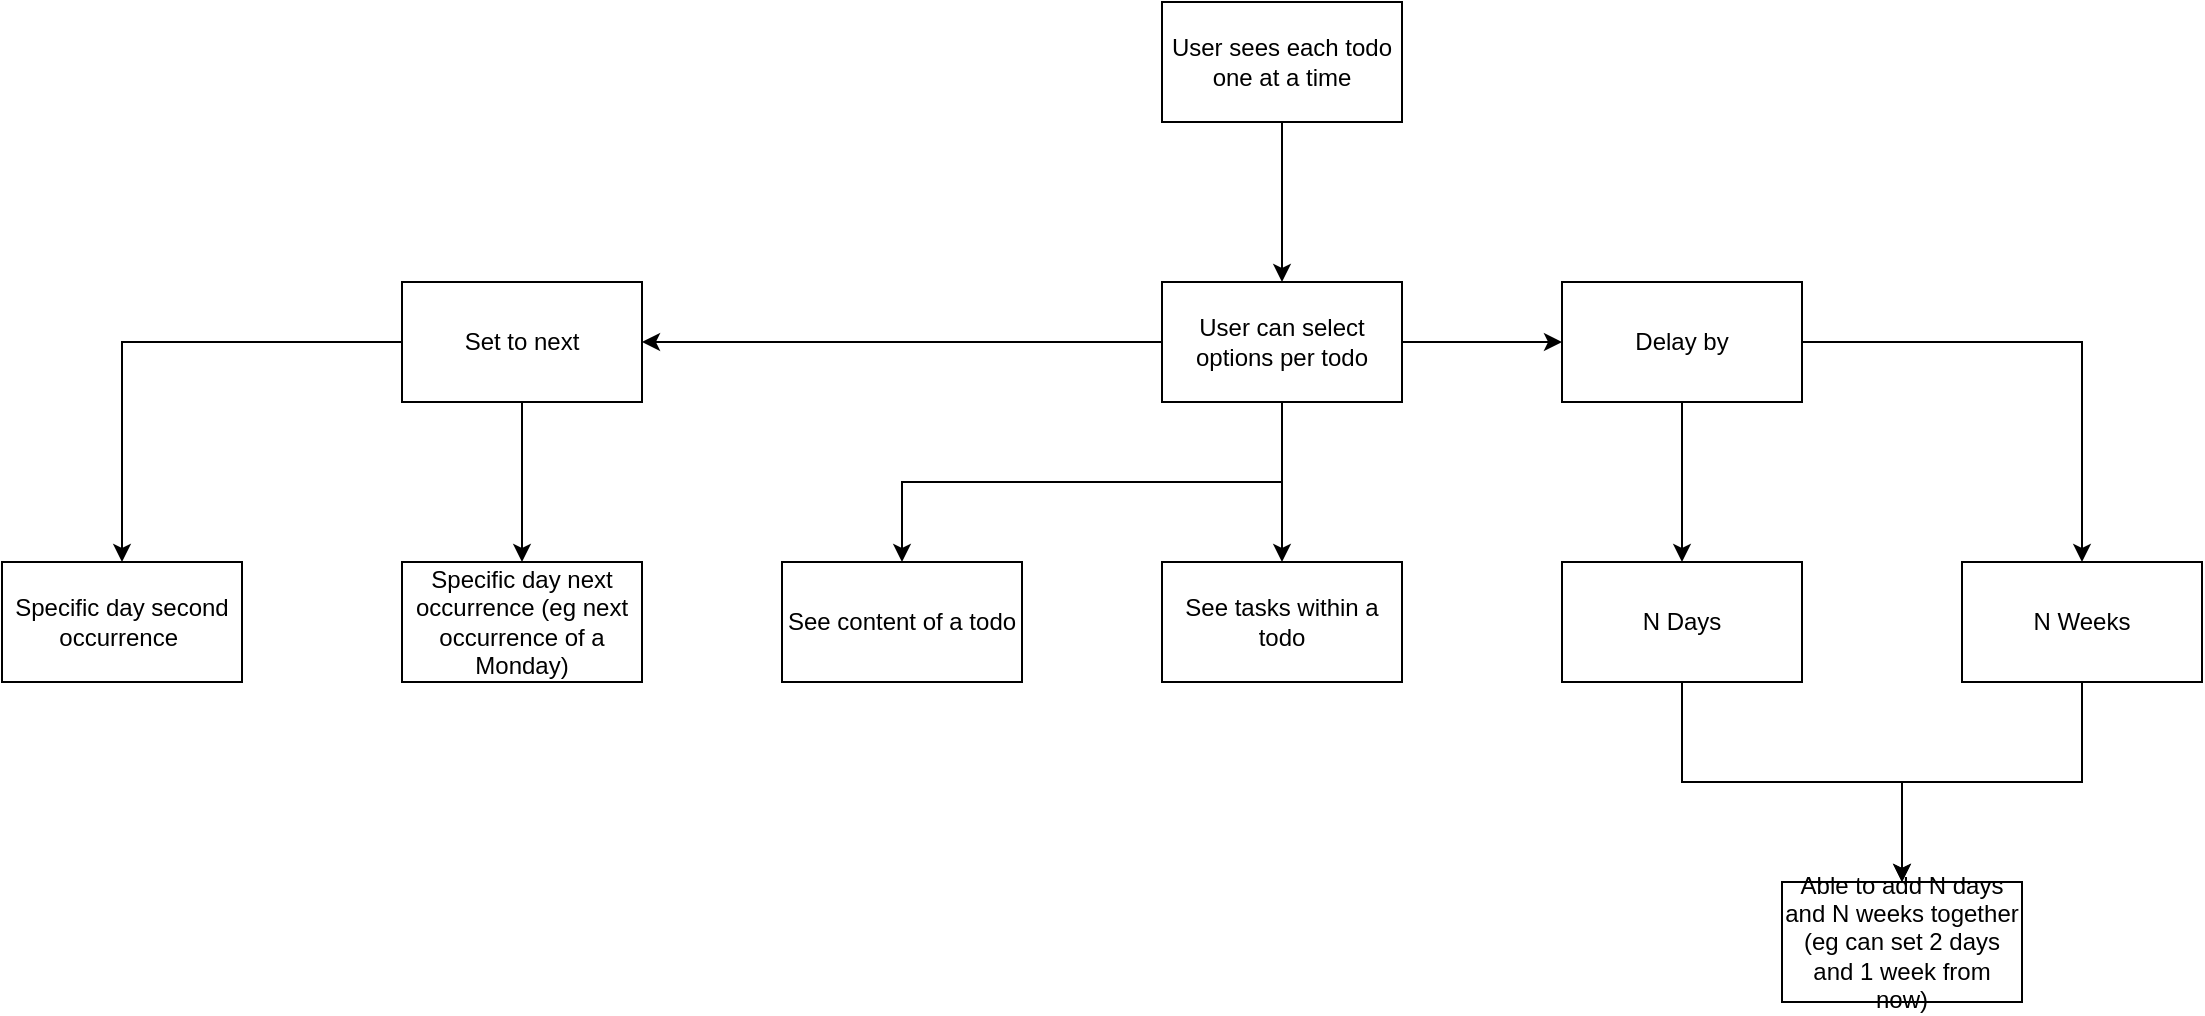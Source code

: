 <mxfile version="26.0.10">
  <diagram name="Page-1" id="eKCdzjvdQ7Ud1mfSza7K">
    <mxGraphModel dx="1918" dy="612" grid="1" gridSize="10" guides="1" tooltips="1" connect="1" arrows="1" fold="1" page="1" pageScale="1" pageWidth="827" pageHeight="1169" math="0" shadow="0">
      <root>
        <mxCell id="0" />
        <mxCell id="1" parent="0" />
        <mxCell id="NF_41HJeEkNuia-e9aAF-3" value="" style="edgeStyle=orthogonalEdgeStyle;rounded=0;orthogonalLoop=1;jettySize=auto;html=1;" edge="1" parent="1" source="NF_41HJeEkNuia-e9aAF-1" target="NF_41HJeEkNuia-e9aAF-2">
          <mxGeometry relative="1" as="geometry" />
        </mxCell>
        <mxCell id="NF_41HJeEkNuia-e9aAF-1" value="User sees each todo one at a time" style="whiteSpace=wrap;html=1;" vertex="1" parent="1">
          <mxGeometry x="150" y="160" width="120" height="60" as="geometry" />
        </mxCell>
        <mxCell id="NF_41HJeEkNuia-e9aAF-5" value="" style="edgeStyle=orthogonalEdgeStyle;rounded=0;orthogonalLoop=1;jettySize=auto;html=1;" edge="1" parent="1" source="NF_41HJeEkNuia-e9aAF-2" target="NF_41HJeEkNuia-e9aAF-4">
          <mxGeometry relative="1" as="geometry" />
        </mxCell>
        <mxCell id="NF_41HJeEkNuia-e9aAF-11" value="" style="edgeStyle=orthogonalEdgeStyle;rounded=0;orthogonalLoop=1;jettySize=auto;html=1;" edge="1" parent="1" source="NF_41HJeEkNuia-e9aAF-2" target="NF_41HJeEkNuia-e9aAF-10">
          <mxGeometry relative="1" as="geometry" />
        </mxCell>
        <mxCell id="NF_41HJeEkNuia-e9aAF-22" value="" style="edgeStyle=orthogonalEdgeStyle;rounded=0;orthogonalLoop=1;jettySize=auto;html=1;" edge="1" parent="1" source="NF_41HJeEkNuia-e9aAF-2" target="NF_41HJeEkNuia-e9aAF-21">
          <mxGeometry relative="1" as="geometry" />
        </mxCell>
        <mxCell id="NF_41HJeEkNuia-e9aAF-25" style="edgeStyle=orthogonalEdgeStyle;rounded=0;orthogonalLoop=1;jettySize=auto;html=1;entryX=0.5;entryY=0;entryDx=0;entryDy=0;" edge="1" parent="1" source="NF_41HJeEkNuia-e9aAF-2" target="NF_41HJeEkNuia-e9aAF-23">
          <mxGeometry relative="1" as="geometry">
            <Array as="points">
              <mxPoint x="210" y="400" />
              <mxPoint x="20" y="400" />
            </Array>
          </mxGeometry>
        </mxCell>
        <mxCell id="NF_41HJeEkNuia-e9aAF-2" value="User can select options per todo" style="whiteSpace=wrap;html=1;" vertex="1" parent="1">
          <mxGeometry x="150" y="300" width="120" height="60" as="geometry" />
        </mxCell>
        <mxCell id="NF_41HJeEkNuia-e9aAF-7" value="" style="edgeStyle=orthogonalEdgeStyle;rounded=0;orthogonalLoop=1;jettySize=auto;html=1;" edge="1" parent="1" source="NF_41HJeEkNuia-e9aAF-4" target="NF_41HJeEkNuia-e9aAF-6">
          <mxGeometry relative="1" as="geometry" />
        </mxCell>
        <mxCell id="NF_41HJeEkNuia-e9aAF-9" value="" style="edgeStyle=orthogonalEdgeStyle;rounded=0;orthogonalLoop=1;jettySize=auto;html=1;" edge="1" parent="1" source="NF_41HJeEkNuia-e9aAF-4" target="NF_41HJeEkNuia-e9aAF-8">
          <mxGeometry relative="1" as="geometry" />
        </mxCell>
        <mxCell id="NF_41HJeEkNuia-e9aAF-4" value="Delay by" style="whiteSpace=wrap;html=1;" vertex="1" parent="1">
          <mxGeometry x="350" y="300" width="120" height="60" as="geometry" />
        </mxCell>
        <mxCell id="NF_41HJeEkNuia-e9aAF-17" value="" style="edgeStyle=orthogonalEdgeStyle;rounded=0;orthogonalLoop=1;jettySize=auto;html=1;" edge="1" parent="1" source="NF_41HJeEkNuia-e9aAF-6" target="NF_41HJeEkNuia-e9aAF-16">
          <mxGeometry relative="1" as="geometry" />
        </mxCell>
        <mxCell id="NF_41HJeEkNuia-e9aAF-6" value="N Days" style="whiteSpace=wrap;html=1;" vertex="1" parent="1">
          <mxGeometry x="350" y="440" width="120" height="60" as="geometry" />
        </mxCell>
        <mxCell id="NF_41HJeEkNuia-e9aAF-18" style="edgeStyle=orthogonalEdgeStyle;rounded=0;orthogonalLoop=1;jettySize=auto;html=1;" edge="1" parent="1" source="NF_41HJeEkNuia-e9aAF-8" target="NF_41HJeEkNuia-e9aAF-16">
          <mxGeometry relative="1" as="geometry" />
        </mxCell>
        <mxCell id="NF_41HJeEkNuia-e9aAF-8" value="N Weeks" style="whiteSpace=wrap;html=1;" vertex="1" parent="1">
          <mxGeometry x="550" y="440" width="120" height="60" as="geometry" />
        </mxCell>
        <mxCell id="NF_41HJeEkNuia-e9aAF-13" value="" style="edgeStyle=orthogonalEdgeStyle;rounded=0;orthogonalLoop=1;jettySize=auto;html=1;" edge="1" parent="1" source="NF_41HJeEkNuia-e9aAF-10" target="NF_41HJeEkNuia-e9aAF-12">
          <mxGeometry relative="1" as="geometry" />
        </mxCell>
        <mxCell id="NF_41HJeEkNuia-e9aAF-20" value="" style="edgeStyle=orthogonalEdgeStyle;rounded=0;orthogonalLoop=1;jettySize=auto;html=1;" edge="1" parent="1" source="NF_41HJeEkNuia-e9aAF-10" target="NF_41HJeEkNuia-e9aAF-19">
          <mxGeometry relative="1" as="geometry" />
        </mxCell>
        <mxCell id="NF_41HJeEkNuia-e9aAF-10" value="Set to next" style="whiteSpace=wrap;html=1;" vertex="1" parent="1">
          <mxGeometry x="-230" y="300" width="120" height="60" as="geometry" />
        </mxCell>
        <mxCell id="NF_41HJeEkNuia-e9aAF-12" value="Specific day next occurrence (eg next occurrence of a Monday)" style="whiteSpace=wrap;html=1;" vertex="1" parent="1">
          <mxGeometry x="-230" y="440" width="120" height="60" as="geometry" />
        </mxCell>
        <mxCell id="NF_41HJeEkNuia-e9aAF-16" value="Able to add N days and N weeks together (eg can set 2 days and 1 week from now)" style="whiteSpace=wrap;html=1;" vertex="1" parent="1">
          <mxGeometry x="460" y="600" width="120" height="60" as="geometry" />
        </mxCell>
        <mxCell id="NF_41HJeEkNuia-e9aAF-19" value="Specific day second occurrence&amp;nbsp;" style="whiteSpace=wrap;html=1;" vertex="1" parent="1">
          <mxGeometry x="-430" y="440" width="120" height="60" as="geometry" />
        </mxCell>
        <mxCell id="NF_41HJeEkNuia-e9aAF-21" value="See tasks within a todo" style="whiteSpace=wrap;html=1;" vertex="1" parent="1">
          <mxGeometry x="150" y="440" width="120" height="60" as="geometry" />
        </mxCell>
        <mxCell id="NF_41HJeEkNuia-e9aAF-23" value="See content of a todo" style="whiteSpace=wrap;html=1;" vertex="1" parent="1">
          <mxGeometry x="-40" y="440" width="120" height="60" as="geometry" />
        </mxCell>
      </root>
    </mxGraphModel>
  </diagram>
</mxfile>
